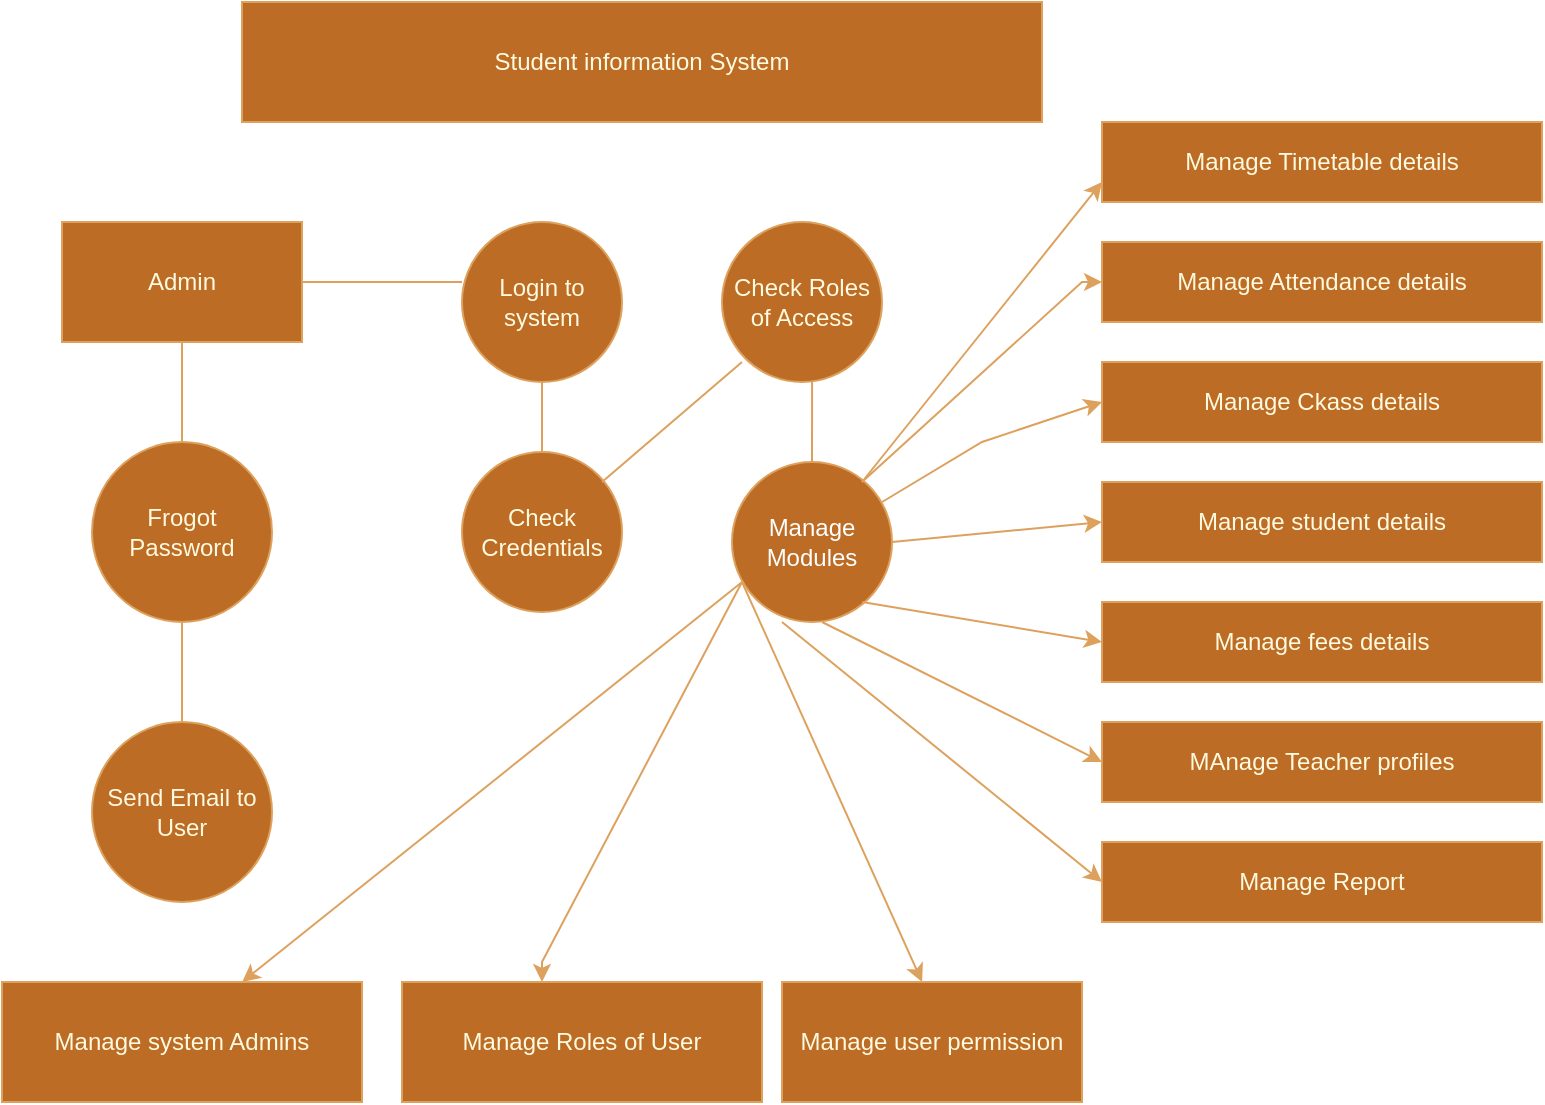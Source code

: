 <mxfile version="28.0.7">
  <diagram name="Page-1" id="pa82XAAOd1ErZwvsj889">
    <mxGraphModel dx="1111" dy="771" grid="1" gridSize="10" guides="1" tooltips="1" connect="1" arrows="1" fold="1" page="0" pageScale="1" pageWidth="850" pageHeight="1100" math="0" shadow="0">
      <root>
        <mxCell id="0" />
        <mxCell id="1" parent="0" />
        <mxCell id="asKMsmwCdV6GW8aIBTQN-1" value="Student information System" style="rounded=0;whiteSpace=wrap;html=1;labelBackgroundColor=none;fillColor=#BC6C25;strokeColor=#DDA15E;fontColor=#FEFAE0;" vertex="1" parent="1">
          <mxGeometry x="140" y="30" width="400" height="60" as="geometry" />
        </mxCell>
        <mxCell id="asKMsmwCdV6GW8aIBTQN-2" value="Admin" style="rounded=0;whiteSpace=wrap;html=1;labelBackgroundColor=none;fillColor=#BC6C25;strokeColor=#DDA15E;fontColor=#FEFAE0;" vertex="1" parent="1">
          <mxGeometry x="50" y="140" width="120" height="60" as="geometry" />
        </mxCell>
        <mxCell id="asKMsmwCdV6GW8aIBTQN-3" value="Frogot Password" style="ellipse;whiteSpace=wrap;html=1;aspect=fixed;labelBackgroundColor=none;fillColor=#BC6C25;strokeColor=#DDA15E;fontColor=#FEFAE0;" vertex="1" parent="1">
          <mxGeometry x="65" y="250" width="90" height="90" as="geometry" />
        </mxCell>
        <mxCell id="asKMsmwCdV6GW8aIBTQN-5" value="Send Email to User" style="ellipse;whiteSpace=wrap;html=1;aspect=fixed;strokeColor=#DDA15E;align=center;verticalAlign=middle;fontFamily=Helvetica;fontSize=12;fontColor=#FEFAE0;fillColor=#BC6C25;labelBackgroundColor=none;" vertex="1" parent="1">
          <mxGeometry x="65" y="390" width="90" height="90" as="geometry" />
        </mxCell>
        <mxCell id="asKMsmwCdV6GW8aIBTQN-6" value="" style="endArrow=none;html=1;rounded=0;fontFamily=Helvetica;fontSize=12;fontColor=default;labelBackgroundColor=none;strokeColor=#DDA15E;" edge="1" parent="1">
          <mxGeometry width="50" height="50" relative="1" as="geometry">
            <mxPoint x="110" y="240" as="sourcePoint" />
            <mxPoint x="110" y="250" as="targetPoint" />
            <Array as="points">
              <mxPoint x="110" y="200" />
            </Array>
          </mxGeometry>
        </mxCell>
        <mxCell id="asKMsmwCdV6GW8aIBTQN-7" value="" style="endArrow=none;html=1;rounded=0;fontFamily=Helvetica;fontSize=12;fontColor=default;labelBackgroundColor=none;strokeColor=#DDA15E;" edge="1" parent="1">
          <mxGeometry width="50" height="50" relative="1" as="geometry">
            <mxPoint x="110" y="390" as="sourcePoint" />
            <mxPoint x="110" y="340" as="targetPoint" />
            <Array as="points">
              <mxPoint x="110" y="390" />
            </Array>
          </mxGeometry>
        </mxCell>
        <mxCell id="asKMsmwCdV6GW8aIBTQN-9" value="Login to system" style="ellipse;whiteSpace=wrap;html=1;aspect=fixed;strokeColor=#DDA15E;align=center;verticalAlign=middle;fontFamily=Helvetica;fontSize=12;fontColor=#FEFAE0;fillColor=#BC6C25;labelBackgroundColor=none;" vertex="1" parent="1">
          <mxGeometry x="250" y="140" width="80" height="80" as="geometry" />
        </mxCell>
        <mxCell id="asKMsmwCdV6GW8aIBTQN-10" value="Check Credentials" style="ellipse;whiteSpace=wrap;html=1;aspect=fixed;strokeColor=#DDA15E;align=center;verticalAlign=middle;fontFamily=Helvetica;fontSize=12;fontColor=#FEFAE0;fillColor=#BC6C25;labelBackgroundColor=none;" vertex="1" parent="1">
          <mxGeometry x="250" y="255" width="80" height="80" as="geometry" />
        </mxCell>
        <mxCell id="asKMsmwCdV6GW8aIBTQN-12" value="Check Roles of Access" style="ellipse;whiteSpace=wrap;html=1;aspect=fixed;strokeColor=#DDA15E;align=center;verticalAlign=middle;fontFamily=Helvetica;fontSize=12;fontColor=#FEFAE0;fillColor=#BC6C25;labelBackgroundColor=none;" vertex="1" parent="1">
          <mxGeometry x="380" y="140" width="80" height="80" as="geometry" />
        </mxCell>
        <mxCell id="asKMsmwCdV6GW8aIBTQN-14" value="Manage Timetable details" style="rounded=0;whiteSpace=wrap;html=1;strokeColor=#DDA15E;align=center;verticalAlign=middle;fontFamily=Helvetica;fontSize=12;fontColor=#FEFAE0;fillColor=#BC6C25;labelBackgroundColor=none;" vertex="1" parent="1">
          <mxGeometry x="570" y="90" width="220" height="40" as="geometry" />
        </mxCell>
        <mxCell id="asKMsmwCdV6GW8aIBTQN-15" value="Manage Attendance details" style="rounded=0;whiteSpace=wrap;html=1;strokeColor=#DDA15E;align=center;verticalAlign=middle;fontFamily=Helvetica;fontSize=12;fontColor=#FEFAE0;fillColor=#BC6C25;labelBackgroundColor=none;" vertex="1" parent="1">
          <mxGeometry x="570" y="150" width="220" height="40" as="geometry" />
        </mxCell>
        <mxCell id="asKMsmwCdV6GW8aIBTQN-16" value="Manage Ckass details" style="rounded=0;whiteSpace=wrap;html=1;strokeColor=#DDA15E;align=center;verticalAlign=middle;fontFamily=Helvetica;fontSize=12;fontColor=#FEFAE0;fillColor=#BC6C25;labelBackgroundColor=none;" vertex="1" parent="1">
          <mxGeometry x="570" y="210" width="220" height="40" as="geometry" />
        </mxCell>
        <mxCell id="asKMsmwCdV6GW8aIBTQN-17" value="Manage student details" style="rounded=0;whiteSpace=wrap;html=1;strokeColor=#DDA15E;align=center;verticalAlign=middle;fontFamily=Helvetica;fontSize=12;fontColor=#FEFAE0;fillColor=#BC6C25;labelBackgroundColor=none;" vertex="1" parent="1">
          <mxGeometry x="570" y="270" width="220" height="40" as="geometry" />
        </mxCell>
        <mxCell id="asKMsmwCdV6GW8aIBTQN-18" value="Manage fees details" style="rounded=0;whiteSpace=wrap;html=1;strokeColor=#DDA15E;align=center;verticalAlign=middle;fontFamily=Helvetica;fontSize=12;fontColor=#FEFAE0;fillColor=#BC6C25;labelBackgroundColor=none;" vertex="1" parent="1">
          <mxGeometry x="570" y="330" width="220" height="40" as="geometry" />
        </mxCell>
        <mxCell id="asKMsmwCdV6GW8aIBTQN-19" value="MAnage Teacher profiles" style="rounded=0;whiteSpace=wrap;html=1;strokeColor=#DDA15E;align=center;verticalAlign=middle;fontFamily=Helvetica;fontSize=12;fontColor=#FEFAE0;fillColor=#BC6C25;labelBackgroundColor=none;" vertex="1" parent="1">
          <mxGeometry x="570" y="390" width="220" height="40" as="geometry" />
        </mxCell>
        <mxCell id="asKMsmwCdV6GW8aIBTQN-20" value="Manage Report" style="rounded=0;whiteSpace=wrap;html=1;strokeColor=#DDA15E;align=center;verticalAlign=middle;fontFamily=Helvetica;fontSize=12;fontColor=#FEFAE0;fillColor=#BC6C25;labelBackgroundColor=none;" vertex="1" parent="1">
          <mxGeometry x="570" y="450" width="220" height="40" as="geometry" />
        </mxCell>
        <mxCell id="asKMsmwCdV6GW8aIBTQN-21" value="Manage system Admins" style="rounded=0;whiteSpace=wrap;html=1;strokeColor=#DDA15E;align=center;verticalAlign=middle;fontFamily=Helvetica;fontSize=12;fontColor=#FEFAE0;fillColor=#BC6C25;labelBackgroundColor=none;" vertex="1" parent="1">
          <mxGeometry x="20" y="520" width="180" height="60" as="geometry" />
        </mxCell>
        <mxCell id="asKMsmwCdV6GW8aIBTQN-22" value="Manage Roles of User" style="rounded=0;whiteSpace=wrap;html=1;strokeColor=#DDA15E;align=center;verticalAlign=middle;fontFamily=Helvetica;fontSize=12;fontColor=#FEFAE0;fillColor=#BC6C25;labelBackgroundColor=none;" vertex="1" parent="1">
          <mxGeometry x="220" y="520" width="180" height="60" as="geometry" />
        </mxCell>
        <mxCell id="asKMsmwCdV6GW8aIBTQN-23" value="Manage user permission" style="rounded=0;whiteSpace=wrap;html=1;strokeColor=#DDA15E;align=center;verticalAlign=middle;fontFamily=Helvetica;fontSize=12;fontColor=#FEFAE0;fillColor=#BC6C25;labelBackgroundColor=none;" vertex="1" parent="1">
          <mxGeometry x="410" y="520" width="150" height="60" as="geometry" />
        </mxCell>
        <mxCell id="asKMsmwCdV6GW8aIBTQN-25" value="Manage Modules" style="ellipse;whiteSpace=wrap;html=1;aspect=fixed;strokeColor=#DDA15E;align=center;verticalAlign=middle;fontFamily=Helvetica;fontSize=12;fontColor=#FFFFFF;fillColor=#BC6C25;labelBackgroundColor=none;" vertex="1" parent="1">
          <mxGeometry x="385" y="260" width="80" height="80" as="geometry" />
        </mxCell>
        <mxCell id="asKMsmwCdV6GW8aIBTQN-27" value="" style="endArrow=none;html=1;rounded=0;fontFamily=Helvetica;fontSize=12;fontColor=default;exitX=1;exitY=0.5;exitDx=0;exitDy=0;exitPerimeter=0;labelBackgroundColor=none;strokeColor=#DDA15E;" edge="1" parent="1" source="asKMsmwCdV6GW8aIBTQN-2">
          <mxGeometry width="50" height="50" relative="1" as="geometry">
            <mxPoint x="180" y="190" as="sourcePoint" />
            <mxPoint x="250" y="170" as="targetPoint" />
            <Array as="points" />
          </mxGeometry>
        </mxCell>
        <mxCell id="asKMsmwCdV6GW8aIBTQN-28" value="" style="endArrow=none;html=1;rounded=0;fontFamily=Helvetica;fontSize=12;fontColor=default;exitX=0.5;exitY=0;exitDx=0;exitDy=0;labelBackgroundColor=none;strokeColor=#DDA15E;" edge="1" parent="1" source="asKMsmwCdV6GW8aIBTQN-10">
          <mxGeometry width="50" height="50" relative="1" as="geometry">
            <mxPoint x="380" y="340" as="sourcePoint" />
            <mxPoint x="290" y="255" as="targetPoint" />
            <Array as="points">
              <mxPoint x="290" y="220" />
            </Array>
          </mxGeometry>
        </mxCell>
        <mxCell id="asKMsmwCdV6GW8aIBTQN-31" value="" style="endArrow=none;html=1;rounded=0;fontFamily=Helvetica;fontSize=12;fontColor=default;exitX=0.875;exitY=0.188;exitDx=0;exitDy=0;exitPerimeter=0;labelBackgroundColor=none;strokeColor=#DDA15E;" edge="1" parent="1" source="asKMsmwCdV6GW8aIBTQN-10">
          <mxGeometry width="50" height="50" relative="1" as="geometry">
            <mxPoint x="380" y="340" as="sourcePoint" />
            <mxPoint x="320" y="270" as="targetPoint" />
            <Array as="points">
              <mxPoint x="390" y="210" />
            </Array>
          </mxGeometry>
        </mxCell>
        <mxCell id="asKMsmwCdV6GW8aIBTQN-32" value="" style="endArrow=none;html=1;rounded=0;fontFamily=Helvetica;fontSize=12;fontColor=default;entryX=0.563;entryY=1;entryDx=0;entryDy=0;entryPerimeter=0;labelBackgroundColor=none;strokeColor=#DDA15E;" edge="1" parent="1" target="asKMsmwCdV6GW8aIBTQN-12">
          <mxGeometry width="50" height="50" relative="1" as="geometry">
            <mxPoint x="425" y="260" as="sourcePoint" />
            <mxPoint x="410" y="230" as="targetPoint" />
          </mxGeometry>
        </mxCell>
        <mxCell id="asKMsmwCdV6GW8aIBTQN-35" value="" style="endArrow=classic;html=1;rounded=0;fontFamily=Helvetica;fontSize=12;fontColor=default;entryX=0;entryY=0.75;entryDx=0;entryDy=0;entryPerimeter=0;labelBackgroundColor=none;strokeColor=#DDA15E;" edge="1" parent="1" target="asKMsmwCdV6GW8aIBTQN-14">
          <mxGeometry width="50" height="50" relative="1" as="geometry">
            <mxPoint x="450" y="270" as="sourcePoint" />
            <mxPoint x="550" y="150" as="targetPoint" />
            <Array as="points" />
          </mxGeometry>
        </mxCell>
        <mxCell id="asKMsmwCdV6GW8aIBTQN-36" value="" style="endArrow=classic;html=1;rounded=0;fontFamily=Helvetica;fontSize=12;fontColor=default;labelBackgroundColor=none;strokeColor=#DDA15E;" edge="1" parent="1">
          <mxGeometry width="50" height="50" relative="1" as="geometry">
            <mxPoint x="450" y="270" as="sourcePoint" />
            <mxPoint x="570" y="170" as="targetPoint" />
            <Array as="points">
              <mxPoint x="560" y="170" />
            </Array>
          </mxGeometry>
        </mxCell>
        <mxCell id="asKMsmwCdV6GW8aIBTQN-40" value="" style="endArrow=classic;html=1;rounded=0;fontFamily=Helvetica;fontSize=12;fontColor=default;entryX=0;entryY=0.5;entryDx=0;entryDy=0;entryPerimeter=0;exitX=0.938;exitY=0.25;exitDx=0;exitDy=0;exitPerimeter=0;labelBackgroundColor=none;strokeColor=#DDA15E;" edge="1" parent="1" source="asKMsmwCdV6GW8aIBTQN-25" target="asKMsmwCdV6GW8aIBTQN-16">
          <mxGeometry width="50" height="50" relative="1" as="geometry">
            <mxPoint x="350" y="370" as="sourcePoint" />
            <mxPoint x="400" y="320" as="targetPoint" />
            <Array as="points">
              <mxPoint x="510" y="250" />
            </Array>
          </mxGeometry>
        </mxCell>
        <mxCell id="asKMsmwCdV6GW8aIBTQN-41" value="" style="endArrow=classic;html=1;rounded=0;fontFamily=Helvetica;fontSize=12;fontColor=default;labelBackgroundColor=none;strokeColor=#DDA15E;" edge="1" parent="1">
          <mxGeometry width="50" height="50" relative="1" as="geometry">
            <mxPoint x="465" y="300" as="sourcePoint" />
            <mxPoint x="570" y="290" as="targetPoint" />
            <Array as="points">
              <mxPoint x="570" y="290" />
            </Array>
          </mxGeometry>
        </mxCell>
        <mxCell id="asKMsmwCdV6GW8aIBTQN-42" value="" style="endArrow=classic;html=1;rounded=0;fontFamily=Helvetica;fontSize=12;fontColor=default;labelBackgroundColor=none;strokeColor=#DDA15E;" edge="1" parent="1">
          <mxGeometry width="50" height="50" relative="1" as="geometry">
            <mxPoint x="410" y="340" as="sourcePoint" />
            <mxPoint x="570" y="470" as="targetPoint" />
          </mxGeometry>
        </mxCell>
        <mxCell id="asKMsmwCdV6GW8aIBTQN-43" value="" style="endArrow=classic;html=1;rounded=0;fontFamily=Helvetica;fontSize=12;fontColor=default;exitX=0.563;exitY=1;exitDx=0;exitDy=0;exitPerimeter=0;labelBackgroundColor=none;strokeColor=#DDA15E;" edge="1" parent="1" source="asKMsmwCdV6GW8aIBTQN-25">
          <mxGeometry width="50" height="50" relative="1" as="geometry">
            <mxPoint x="520" y="460" as="sourcePoint" />
            <mxPoint x="570" y="410" as="targetPoint" />
          </mxGeometry>
        </mxCell>
        <mxCell id="asKMsmwCdV6GW8aIBTQN-45" value="" style="endArrow=classic;html=1;rounded=0;fontFamily=Helvetica;fontSize=12;fontColor=default;exitX=0.813;exitY=0.875;exitDx=0;exitDy=0;exitPerimeter=0;labelBackgroundColor=none;strokeColor=#DDA15E;" edge="1" parent="1" source="asKMsmwCdV6GW8aIBTQN-25">
          <mxGeometry width="50" height="50" relative="1" as="geometry">
            <mxPoint x="520" y="400" as="sourcePoint" />
            <mxPoint x="570" y="350" as="targetPoint" />
          </mxGeometry>
        </mxCell>
        <mxCell id="asKMsmwCdV6GW8aIBTQN-48" value="" style="endArrow=classic;html=1;rounded=0;fontFamily=Helvetica;fontSize=12;fontColor=default;entryX=0.667;entryY=0;entryDx=0;entryDy=0;entryPerimeter=0;exitX=0.063;exitY=0.75;exitDx=0;exitDy=0;exitPerimeter=0;labelBackgroundColor=none;strokeColor=#DDA15E;" edge="1" parent="1" source="asKMsmwCdV6GW8aIBTQN-25" target="asKMsmwCdV6GW8aIBTQN-21">
          <mxGeometry width="50" height="50" relative="1" as="geometry">
            <mxPoint x="190" y="490" as="sourcePoint" />
            <mxPoint x="150" y="510" as="targetPoint" />
          </mxGeometry>
        </mxCell>
        <mxCell id="asKMsmwCdV6GW8aIBTQN-49" value="" style="endArrow=classic;html=1;rounded=0;fontFamily=Helvetica;fontSize=12;fontColor=default;labelBackgroundColor=none;strokeColor=#DDA15E;" edge="1" parent="1">
          <mxGeometry width="50" height="50" relative="1" as="geometry">
            <mxPoint x="390" y="320" as="sourcePoint" />
            <mxPoint x="290" y="520" as="targetPoint" />
            <Array as="points">
              <mxPoint x="290" y="510" />
            </Array>
          </mxGeometry>
        </mxCell>
        <mxCell id="asKMsmwCdV6GW8aIBTQN-50" value="" style="endArrow=classic;html=1;rounded=0;fontFamily=Helvetica;fontSize=12;fontColor=default;entryX=0.467;entryY=0;entryDx=0;entryDy=0;entryPerimeter=0;labelBackgroundColor=none;strokeColor=#DDA15E;" edge="1" parent="1" target="asKMsmwCdV6GW8aIBTQN-23">
          <mxGeometry width="50" height="50" relative="1" as="geometry">
            <mxPoint x="390" y="320" as="sourcePoint" />
            <mxPoint x="400" y="320" as="targetPoint" />
          </mxGeometry>
        </mxCell>
      </root>
    </mxGraphModel>
  </diagram>
</mxfile>
